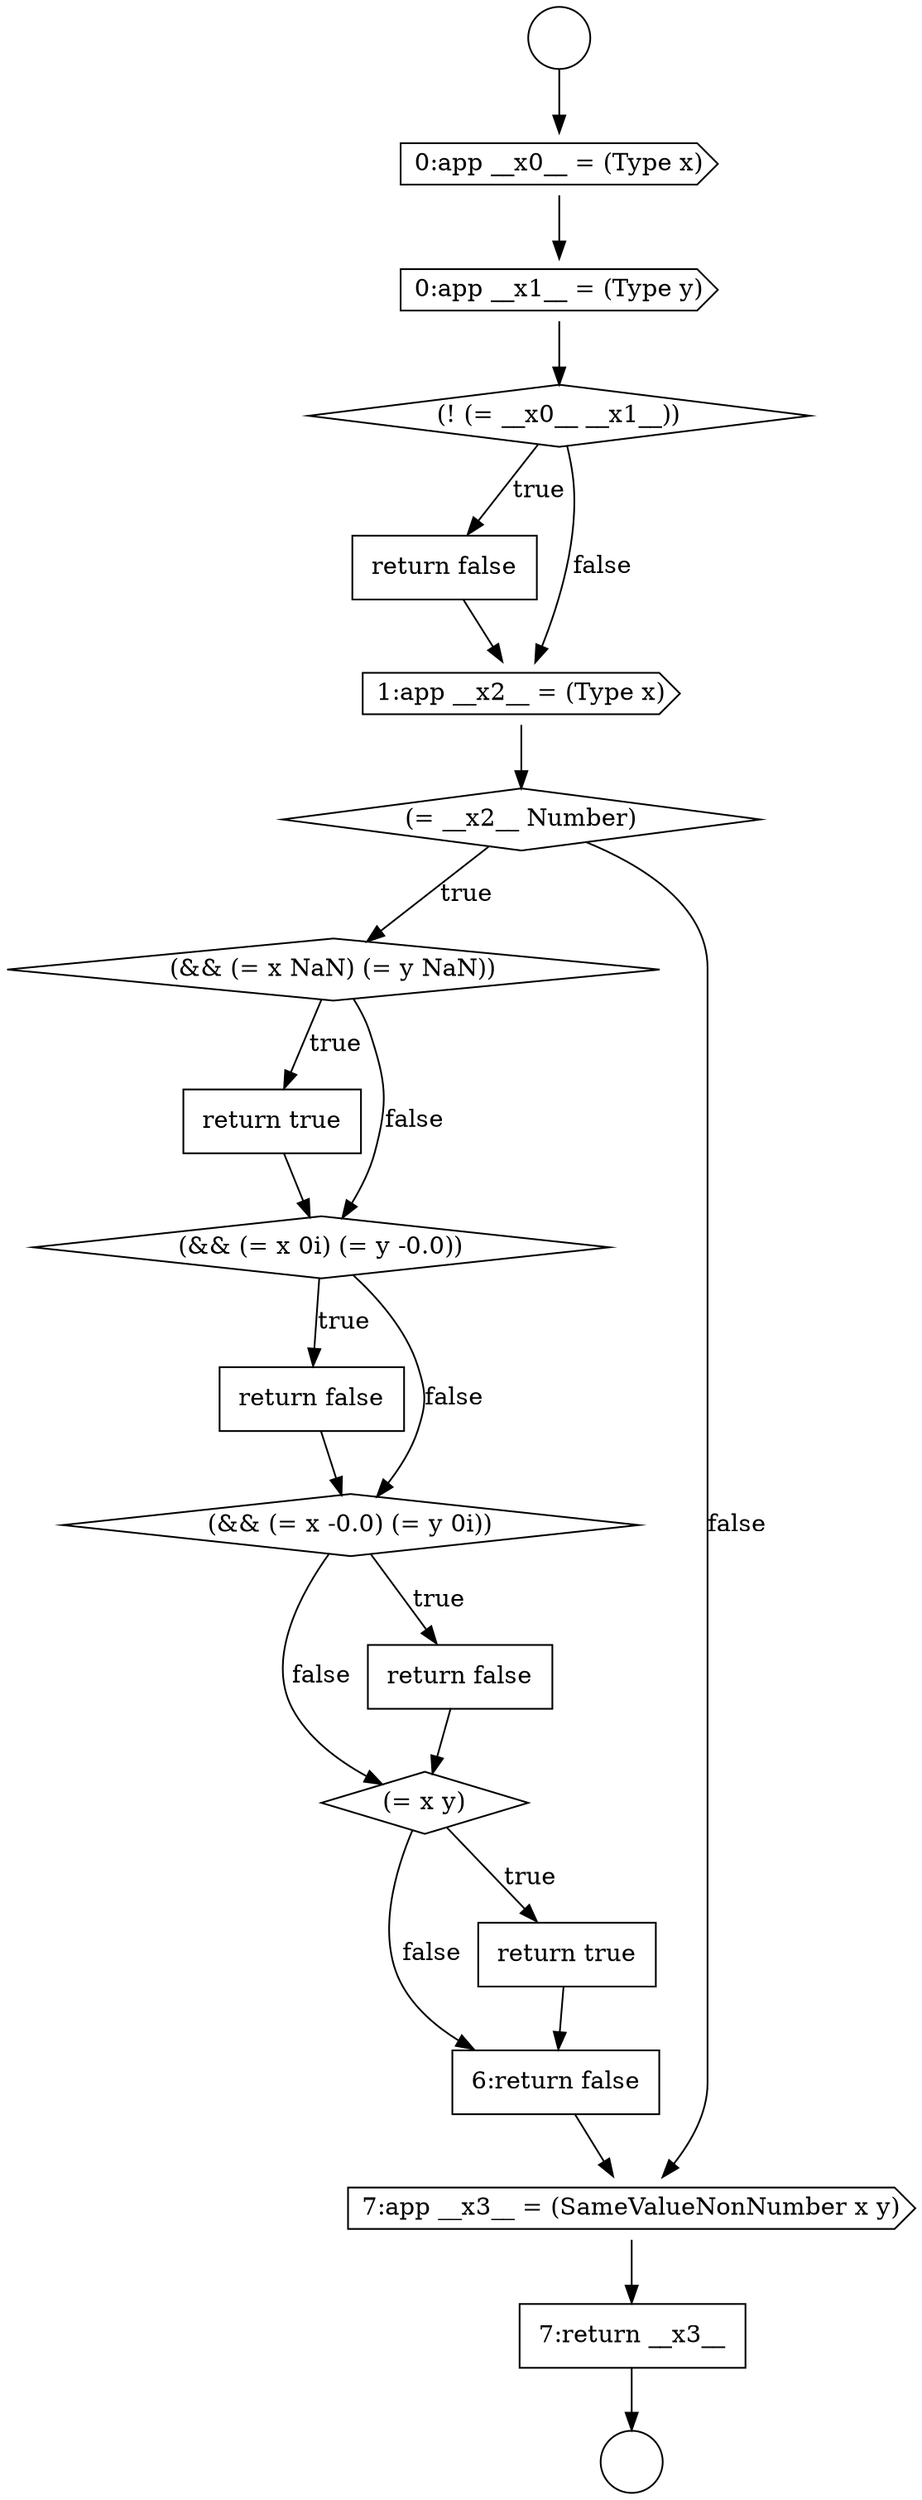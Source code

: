 digraph {
  node518 [shape=none, margin=0, label=<<font color="black">
    <table border="0" cellborder="1" cellspacing="0" cellpadding="10">
      <tr><td align="left">7:return __x3__</td></tr>
    </table>
  </font>> color="black" fillcolor="white" style=filled]
  node511 [shape=none, margin=0, label=<<font color="black">
    <table border="0" cellborder="1" cellspacing="0" cellpadding="10">
      <tr><td align="left">return false</td></tr>
    </table>
  </font>> color="black" fillcolor="white" style=filled]
  node500 [shape=circle label=" " color="black" fillcolor="white" style=filled]
  node504 [shape=diamond, label=<<font color="black">(! (= __x0__ __x1__))</font>> color="black" fillcolor="white" style=filled]
  node514 [shape=diamond, label=<<font color="black">(= x y)</font>> color="black" fillcolor="white" style=filled]
  node507 [shape=diamond, label=<<font color="black">(= __x2__ Number)</font>> color="black" fillcolor="white" style=filled]
  node512 [shape=diamond, label=<<font color="black">(&amp;&amp; (= x -0.0) (= y 0i))</font>> color="black" fillcolor="white" style=filled]
  node508 [shape=diamond, label=<<font color="black">(&amp;&amp; (= x NaN) (= y NaN))</font>> color="black" fillcolor="white" style=filled]
  node513 [shape=none, margin=0, label=<<font color="black">
    <table border="0" cellborder="1" cellspacing="0" cellpadding="10">
      <tr><td align="left">return false</td></tr>
    </table>
  </font>> color="black" fillcolor="white" style=filled]
  node509 [shape=none, margin=0, label=<<font color="black">
    <table border="0" cellborder="1" cellspacing="0" cellpadding="10">
      <tr><td align="left">return true</td></tr>
    </table>
  </font>> color="black" fillcolor="white" style=filled]
  node505 [shape=none, margin=0, label=<<font color="black">
    <table border="0" cellborder="1" cellspacing="0" cellpadding="10">
      <tr><td align="left">return false</td></tr>
    </table>
  </font>> color="black" fillcolor="white" style=filled]
  node516 [shape=none, margin=0, label=<<font color="black">
    <table border="0" cellborder="1" cellspacing="0" cellpadding="10">
      <tr><td align="left">6:return false</td></tr>
    </table>
  </font>> color="black" fillcolor="white" style=filled]
  node502 [shape=cds, label=<<font color="black">0:app __x0__ = (Type x)</font>> color="black" fillcolor="white" style=filled]
  node517 [shape=cds, label=<<font color="black">7:app __x3__ = (SameValueNonNumber x y)</font>> color="black" fillcolor="white" style=filled]
  node510 [shape=diamond, label=<<font color="black">(&amp;&amp; (= x 0i) (= y -0.0))</font>> color="black" fillcolor="white" style=filled]
  node506 [shape=cds, label=<<font color="black">1:app __x2__ = (Type x)</font>> color="black" fillcolor="white" style=filled]
  node501 [shape=circle label=" " color="black" fillcolor="white" style=filled]
  node515 [shape=none, margin=0, label=<<font color="black">
    <table border="0" cellborder="1" cellspacing="0" cellpadding="10">
      <tr><td align="left">return true</td></tr>
    </table>
  </font>> color="black" fillcolor="white" style=filled]
  node503 [shape=cds, label=<<font color="black">0:app __x1__ = (Type y)</font>> color="black" fillcolor="white" style=filled]
  node504 -> node505 [label=<<font color="black">true</font>> color="black"]
  node504 -> node506 [label=<<font color="black">false</font>> color="black"]
  node511 -> node512 [ color="black"]
  node515 -> node516 [ color="black"]
  node516 -> node517 [ color="black"]
  node514 -> node515 [label=<<font color="black">true</font>> color="black"]
  node514 -> node516 [label=<<font color="black">false</font>> color="black"]
  node505 -> node506 [ color="black"]
  node512 -> node513 [label=<<font color="black">true</font>> color="black"]
  node512 -> node514 [label=<<font color="black">false</font>> color="black"]
  node503 -> node504 [ color="black"]
  node518 -> node501 [ color="black"]
  node506 -> node507 [ color="black"]
  node500 -> node502 [ color="black"]
  node509 -> node510 [ color="black"]
  node517 -> node518 [ color="black"]
  node507 -> node508 [label=<<font color="black">true</font>> color="black"]
  node507 -> node517 [label=<<font color="black">false</font>> color="black"]
  node510 -> node511 [label=<<font color="black">true</font>> color="black"]
  node510 -> node512 [label=<<font color="black">false</font>> color="black"]
  node502 -> node503 [ color="black"]
  node513 -> node514 [ color="black"]
  node508 -> node509 [label=<<font color="black">true</font>> color="black"]
  node508 -> node510 [label=<<font color="black">false</font>> color="black"]
}
